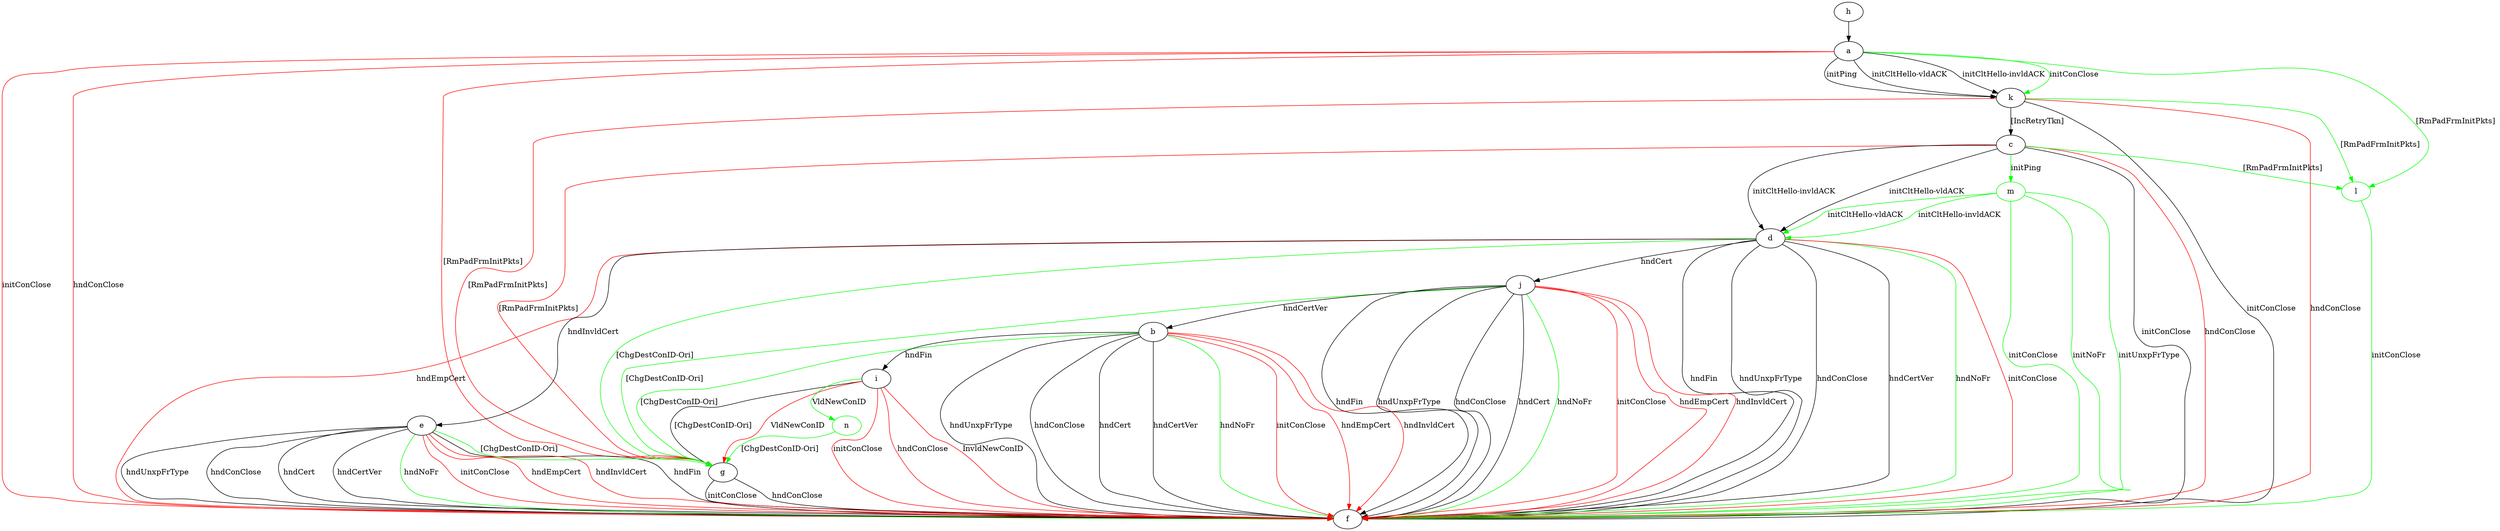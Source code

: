 digraph "" {
	a -> f	[key=0,
		color=red,
		label="initConClose "];
	a -> f	[key=1,
		color=red,
		label="hndConClose "];
	a -> g	[key=0,
		color=red,
		label="[RmPadFrmInitPkts] "];
	a -> k	[key=0,
		label="initPing "];
	a -> k	[key=1,
		label="initCltHello-vldACK "];
	a -> k	[key=2,
		label="initCltHello-invldACK "];
	a -> k	[key=3,
		color=green,
		label="initConClose "];
	l	[color=green];
	a -> l	[key=0,
		color=green,
		label="[RmPadFrmInitPkts] "];
	b -> f	[key=0,
		label="hndUnxpFrType "];
	b -> f	[key=1,
		label="hndConClose "];
	b -> f	[key=2,
		label="hndCert "];
	b -> f	[key=3,
		label="hndCertVer "];
	b -> f	[key=4,
		color=green,
		label="hndNoFr "];
	b -> f	[key=5,
		color=red,
		label="initConClose "];
	b -> f	[key=6,
		color=red,
		label="hndEmpCert "];
	b -> f	[key=7,
		color=red,
		label="hndInvldCert "];
	b -> g	[key=0,
		color=green,
		label="[ChgDestConID-Ori] "];
	b -> i	[key=0,
		label="hndFin "];
	c -> d	[key=0,
		label="initCltHello-vldACK "];
	c -> d	[key=1,
		label="initCltHello-invldACK "];
	c -> f	[key=0,
		label="initConClose "];
	c -> f	[key=1,
		color=red,
		label="hndConClose "];
	c -> g	[key=0,
		color=red,
		label="[RmPadFrmInitPkts] "];
	c -> l	[key=0,
		color=green,
		label="[RmPadFrmInitPkts] "];
	m	[color=green];
	c -> m	[key=0,
		color=green,
		label="initPing "];
	d -> e	[key=0,
		label="hndInvldCert "];
	d -> f	[key=0,
		label="hndFin "];
	d -> f	[key=1,
		label="hndUnxpFrType "];
	d -> f	[key=2,
		label="hndConClose "];
	d -> f	[key=3,
		label="hndCertVer "];
	d -> f	[key=4,
		color=green,
		label="hndNoFr "];
	d -> f	[key=5,
		color=red,
		label="initConClose "];
	d -> f	[key=6,
		color=red,
		label="hndEmpCert "];
	d -> g	[key=0,
		color=green,
		label="[ChgDestConID-Ori] "];
	d -> j	[key=0,
		label="hndCert "];
	e -> f	[key=0,
		label="hndFin "];
	e -> f	[key=1,
		label="hndUnxpFrType "];
	e -> f	[key=2,
		label="hndConClose "];
	e -> f	[key=3,
		label="hndCert "];
	e -> f	[key=4,
		label="hndCertVer "];
	e -> f	[key=5,
		color=green,
		label="hndNoFr "];
	e -> f	[key=6,
		color=red,
		label="initConClose "];
	e -> f	[key=7,
		color=red,
		label="hndEmpCert "];
	e -> f	[key=8,
		color=red,
		label="hndInvldCert "];
	e -> g	[key=0,
		color=green,
		label="[ChgDestConID-Ori] "];
	g -> f	[key=0,
		label="initConClose "];
	g -> f	[key=1,
		label="hndConClose "];
	h -> a	[key=0];
	i -> f	[key=0,
		color=red,
		label="initConClose "];
	i -> f	[key=1,
		color=red,
		label="hndConClose "];
	i -> f	[key=2,
		color=red,
		label="InvldNewConID "];
	i -> g	[key=0,
		label="[ChgDestConID-Ori] "];
	i -> g	[key=1,
		color=red,
		label="VldNewConID "];
	n	[color=green];
	i -> n	[key=0,
		color=green,
		label="VldNewConID "];
	j -> b	[key=0,
		label="hndCertVer "];
	j -> f	[key=0,
		label="hndFin "];
	j -> f	[key=1,
		label="hndUnxpFrType "];
	j -> f	[key=2,
		label="hndConClose "];
	j -> f	[key=3,
		label="hndCert "];
	j -> f	[key=4,
		color=green,
		label="hndNoFr "];
	j -> f	[key=5,
		color=red,
		label="initConClose "];
	j -> f	[key=6,
		color=red,
		label="hndEmpCert "];
	j -> f	[key=7,
		color=red,
		label="hndInvldCert "];
	j -> g	[key=0,
		color=green,
		label="[ChgDestConID-Ori] "];
	k -> c	[key=0,
		label="[IncRetryTkn] "];
	k -> f	[key=0,
		label="initConClose "];
	k -> f	[key=1,
		color=red,
		label="hndConClose "];
	k -> g	[key=0,
		color=red,
		label="[RmPadFrmInitPkts] "];
	k -> l	[key=0,
		color=green,
		label="[RmPadFrmInitPkts] "];
	l -> f	[key=0,
		color=green,
		label="initConClose "];
	m -> d	[key=0,
		color=green,
		label="initCltHello-vldACK "];
	m -> d	[key=1,
		color=green,
		label="initCltHello-invldACK "];
	m -> f	[key=0,
		color=green,
		label="initConClose "];
	m -> f	[key=1,
		color=green,
		label="initNoFr "];
	m -> f	[key=2,
		color=green,
		label="initUnxpFrType "];
	n -> g	[key=0,
		color=green,
		label="[ChgDestConID-Ori] "];
}
